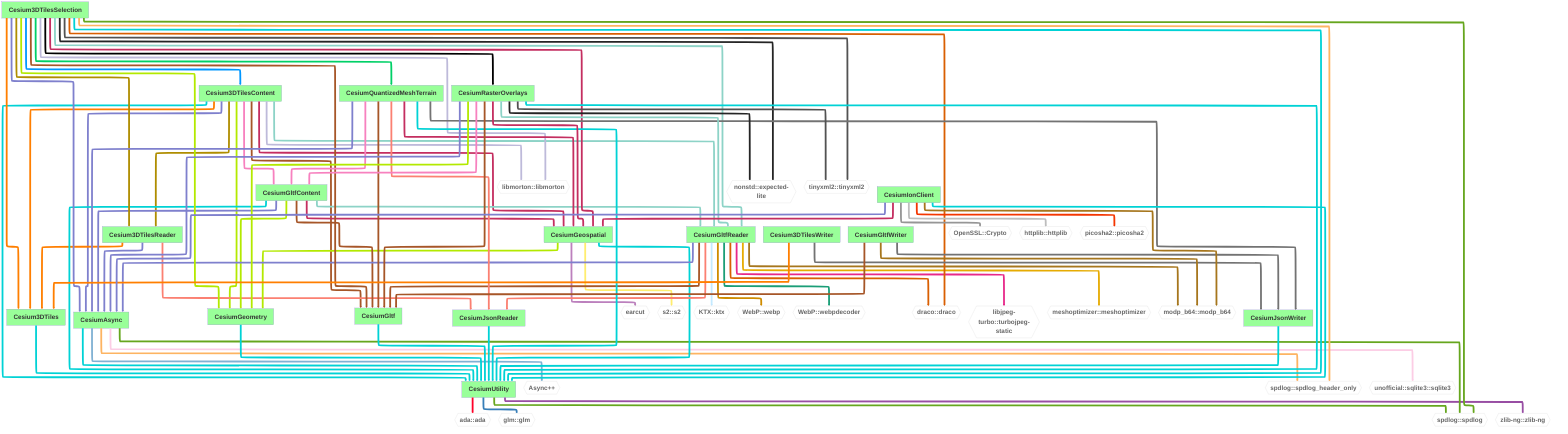 ---
comment: This file was generated by dep-graph-gen. DO NOT EDIT THIS FILE!
config:
  layout: elk

---
graph TD
  classDef dependencyNode fill:#fff,stroke:#ccc,color:#666,font-weight:bold,font-size:28px
  classDef libraryNode fill:#9f9,font-weight:bold,font-size:28px
  CesiumUtility[CesiumUtility] --> ada_ada{{ada::ada}}
  CesiumUtility[CesiumUtility] --> glm_glm{{glm::glm}}
  CesiumUtility[CesiumUtility] --> spdlog_spdlog{{spdlog::spdlog}}
  CesiumUtility[CesiumUtility] --> zlib-ng_zlib-ng{{zlib-ng::zlib-ng}}
  Cesium3DTiles[Cesium3DTiles] --> CesiumUtility[CesiumUtility]
  Cesium3DTilesContent[Cesium3DTilesContent] --> Cesium3DTiles[Cesium3DTiles]
  Cesium3DTilesContent[Cesium3DTilesContent] --> Cesium3DTilesReader[Cesium3DTilesReader]
  Cesium3DTilesContent[Cesium3DTilesContent] --> CesiumAsync[CesiumAsync]
  Cesium3DTilesContent[Cesium3DTilesContent] --> CesiumGeometry[CesiumGeometry]
  Cesium3DTilesContent[Cesium3DTilesContent] --> CesiumGeospatial[CesiumGeospatial]
  Cesium3DTilesContent[Cesium3DTilesContent] --> CesiumGltf[CesiumGltf]
  Cesium3DTilesContent[Cesium3DTilesContent] --> CesiumGltfContent[CesiumGltfContent]
  Cesium3DTilesContent[Cesium3DTilesContent] --> CesiumGltfReader[CesiumGltfReader]
  Cesium3DTilesContent[Cesium3DTilesContent] --> CesiumUtility[CesiumUtility]
  Cesium3DTilesContent[Cesium3DTilesContent] --> libmorton_libmorton{{libmorton::libmorton}}
  Cesium3DTilesReader[Cesium3DTilesReader] --> Cesium3DTiles[Cesium3DTiles]
  Cesium3DTilesReader[Cesium3DTilesReader] --> CesiumAsync[CesiumAsync]
  Cesium3DTilesReader[Cesium3DTilesReader] --> CesiumJsonReader[CesiumJsonReader]
  CesiumAsync[CesiumAsync] --> Async_{{Async++}}
  CesiumAsync[CesiumAsync] --> CesiumUtility[CesiumUtility]
  CesiumAsync[CesiumAsync] --> spdlog_spdlog{{spdlog::spdlog}}
  CesiumAsync[CesiumAsync] --> spdlog_spdlog_header_only{{spdlog::spdlog_header_only}}
  CesiumAsync[CesiumAsync] --> unofficial_sqlite3_sqlite3{{unofficial::sqlite3::sqlite3}}
  CesiumJsonReader[CesiumJsonReader] --> CesiumUtility[CesiumUtility]
  CesiumGeometry[CesiumGeometry] --> CesiumUtility[CesiumUtility]
  CesiumGeospatial[CesiumGeospatial] --> CesiumGeometry[CesiumGeometry]
  CesiumGeospatial[CesiumGeospatial] --> CesiumUtility[CesiumUtility]
  CesiumGeospatial[CesiumGeospatial] --> earcut{{earcut}}
  CesiumGeospatial[CesiumGeospatial] --> s2_s2{{s2::s2}}
  CesiumGltf[CesiumGltf] --> CesiumUtility[CesiumUtility]
  CesiumGltfContent[CesiumGltfContent] --> CesiumAsync[CesiumAsync]
  CesiumGltfContent[CesiumGltfContent] --> CesiumGeometry[CesiumGeometry]
  CesiumGltfContent[CesiumGltfContent] --> CesiumGeospatial[CesiumGeospatial]
  CesiumGltfContent[CesiumGltfContent] --> CesiumGltf[CesiumGltf]
  CesiumGltfContent[CesiumGltfContent] --> CesiumGltfReader[CesiumGltfReader]
  CesiumGltfContent[CesiumGltfContent] --> CesiumUtility[CesiumUtility]
  CesiumGltfReader[CesiumGltfReader] --> CesiumAsync[CesiumAsync]
  CesiumGltfReader[CesiumGltfReader] --> CesiumGltf[CesiumGltf]
  CesiumGltfReader[CesiumGltfReader] --> CesiumJsonReader[CesiumJsonReader]
  CesiumGltfReader[CesiumGltfReader] --> KTX_ktx{{KTX::ktx}}
  CesiumGltfReader[CesiumGltfReader] --> WebP_webp{{WebP::webp}}
  CesiumGltfReader[CesiumGltfReader] --> WebP_webpdecoder{{WebP::webpdecoder}}
  CesiumGltfReader[CesiumGltfReader] --> draco_draco{{draco::draco}}
  CesiumGltfReader[CesiumGltfReader] --> libjpeg-turbo_turbojpeg-static{{libjpeg-turbo::turbojpeg-static}}
  CesiumGltfReader[CesiumGltfReader] --> meshoptimizer_meshoptimizer{{meshoptimizer::meshoptimizer}}
  CesiumGltfReader[CesiumGltfReader] --> modp_b64_modp_b64{{modp_b64::modp_b64}}
  Cesium3DTilesSelection[Cesium3DTilesSelection] --> Cesium3DTiles[Cesium3DTiles]
  Cesium3DTilesSelection[Cesium3DTilesSelection] --> Cesium3DTilesContent[Cesium3DTilesContent]
  Cesium3DTilesSelection[Cesium3DTilesSelection] --> Cesium3DTilesReader[Cesium3DTilesReader]
  Cesium3DTilesSelection[Cesium3DTilesSelection] --> CesiumAsync[CesiumAsync]
  Cesium3DTilesSelection[Cesium3DTilesSelection] --> CesiumGeometry[CesiumGeometry]
  Cesium3DTilesSelection[Cesium3DTilesSelection] --> CesiumGeospatial[CesiumGeospatial]
  Cesium3DTilesSelection[Cesium3DTilesSelection] --> CesiumGltf[CesiumGltf]
  Cesium3DTilesSelection[Cesium3DTilesSelection] --> CesiumGltfReader[CesiumGltfReader]
  Cesium3DTilesSelection[Cesium3DTilesSelection] --> CesiumQuantizedMeshTerrain[CesiumQuantizedMeshTerrain]
  Cesium3DTilesSelection[Cesium3DTilesSelection] --> CesiumRasterOverlays[CesiumRasterOverlays]
  Cesium3DTilesSelection[Cesium3DTilesSelection] --> CesiumUtility[CesiumUtility]
  Cesium3DTilesSelection[Cesium3DTilesSelection] --> draco_draco{{draco::draco}}
  Cesium3DTilesSelection[Cesium3DTilesSelection] --> libmorton_libmorton{{libmorton::libmorton}}
  Cesium3DTilesSelection[Cesium3DTilesSelection] --> nonstd_expected-lite{{nonstd::expected-lite}}
  Cesium3DTilesSelection[Cesium3DTilesSelection] --> spdlog_spdlog{{spdlog::spdlog}}
  Cesium3DTilesSelection[Cesium3DTilesSelection] --> spdlog_spdlog_header_only{{spdlog::spdlog_header_only}}
  Cesium3DTilesSelection[Cesium3DTilesSelection] --> tinyxml2_tinyxml2{{tinyxml2::tinyxml2}}
  CesiumQuantizedMeshTerrain[CesiumQuantizedMeshTerrain] --> CesiumAsync[CesiumAsync]
  CesiumQuantizedMeshTerrain[CesiumQuantizedMeshTerrain] --> CesiumGeospatial[CesiumGeospatial]
  CesiumQuantizedMeshTerrain[CesiumQuantizedMeshTerrain] --> CesiumGltf[CesiumGltf]
  CesiumQuantizedMeshTerrain[CesiumQuantizedMeshTerrain] --> CesiumGltfContent[CesiumGltfContent]
  CesiumQuantizedMeshTerrain[CesiumQuantizedMeshTerrain] --> CesiumJsonReader[CesiumJsonReader]
  CesiumQuantizedMeshTerrain[CesiumQuantizedMeshTerrain] --> CesiumJsonWriter[CesiumJsonWriter]
  CesiumQuantizedMeshTerrain[CesiumQuantizedMeshTerrain] --> CesiumUtility[CesiumUtility]
  CesiumJsonWriter[CesiumJsonWriter] --> CesiumUtility[CesiumUtility]
  CesiumRasterOverlays[CesiumRasterOverlays] --> CesiumAsync[CesiumAsync]
  CesiumRasterOverlays[CesiumRasterOverlays] --> CesiumGeometry[CesiumGeometry]
  CesiumRasterOverlays[CesiumRasterOverlays] --> CesiumGeospatial[CesiumGeospatial]
  CesiumRasterOverlays[CesiumRasterOverlays] --> CesiumGltf[CesiumGltf]
  CesiumRasterOverlays[CesiumRasterOverlays] --> CesiumGltfContent[CesiumGltfContent]
  CesiumRasterOverlays[CesiumRasterOverlays] --> CesiumGltfReader[CesiumGltfReader]
  CesiumRasterOverlays[CesiumRasterOverlays] --> CesiumUtility[CesiumUtility]
  CesiumRasterOverlays[CesiumRasterOverlays] --> nonstd_expected-lite{{nonstd::expected-lite}}
  CesiumRasterOverlays[CesiumRasterOverlays] --> tinyxml2_tinyxml2{{tinyxml2::tinyxml2}}
  Cesium3DTilesWriter[Cesium3DTilesWriter] --> Cesium3DTiles[Cesium3DTiles]
  Cesium3DTilesWriter[Cesium3DTilesWriter] --> CesiumJsonWriter[CesiumJsonWriter]
  CesiumGltfWriter[CesiumGltfWriter] --> CesiumGltf[CesiumGltf]
  CesiumGltfWriter[CesiumGltfWriter] --> CesiumJsonWriter[CesiumJsonWriter]
  CesiumGltfWriter[CesiumGltfWriter] --> modp_b64_modp_b64{{modp_b64::modp_b64}}
  CesiumIonClient[CesiumIonClient] --> CesiumAsync[CesiumAsync]
  CesiumIonClient[CesiumIonClient] --> CesiumGeospatial[CesiumGeospatial]
  CesiumIonClient[CesiumIonClient] --> CesiumUtility[CesiumUtility]
  CesiumIonClient[CesiumIonClient] --> OpenSSL_Crypto{{OpenSSL::Crypto}}
  CesiumIonClient[CesiumIonClient] --> httplib_httplib{{httplib::httplib}}
  CesiumIonClient[CesiumIonClient] --> modp_b64_modp_b64{{modp_b64::modp_b64}}
  CesiumIonClient[CesiumIonClient] --> picosha2_picosha2{{picosha2::picosha2}}
  class ada_ada,glm_glm,spdlog_spdlog,zlib-ng_zlib-ng,libmorton_libmorton,Async_,spdlog_spdlog_header_only,unofficial_sqlite3_sqlite3,earcut,s2_s2,KTX_ktx,WebP_webp,WebP_webpdecoder,draco_draco,libjpeg-turbo_turbojpeg-static,meshoptimizer_meshoptimizer,modp_b64_modp_b64,nonstd_expected-lite,tinyxml2_tinyxml2,OpenSSL_Crypto,httplib_httplib,picosha2_picosha2 dependencyNode
  class CesiumUtility,Cesium3DTiles,Cesium3DTilesReader,CesiumAsync,CesiumGeometry,CesiumGeospatial,CesiumGltf,CesiumGltfContent,CesiumGltfReader,Cesium3DTilesContent,CesiumJsonReader,CesiumQuantizedMeshTerrain,CesiumRasterOverlays,Cesium3DTilesSelection,CesiumJsonWriter,Cesium3DTilesWriter,CesiumGltfWriter,CesiumIonClient libraryNode
  linkStyle 0 stroke:#ff0029,stroke-width:8px
  linkStyle 1 stroke:#377eb8,stroke-width:8px
  linkStyle 2,20,60 stroke:#66a61e,stroke-width:8px
  linkStyle 3 stroke:#984ea3,stroke-width:8px
  linkStyle 4,13,19,23,24,26,29,35,56,69,70,77,87 stroke:#00d2d5,stroke-width:8px
  linkStyle 5,15,46,80 stroke:#ff7f00,stroke-width:8px
  linkStyle 6,48 stroke:#af8d00,stroke-width:8px
  linkStyle 7,16,30,36,49,63,71,85 stroke:#7f80cd,stroke-width:8px
  linkStyle 8,25,31,50,72 stroke:#b3e900,stroke-width:8px
  linkStyle 9,32,51,64,73,86 stroke:#c42e60,stroke-width:8px
  linkStyle 10,33,37,52,65,74,82 stroke:#a65628,stroke-width:8px
  linkStyle 11,66,75 stroke:#f781bf,stroke-width:8px
  linkStyle 12,34,53,76 stroke:#8dd3c7,stroke-width:8px
  linkStyle 14,58 stroke:#bebada,stroke-width:8px
  linkStyle 17,38,67 stroke:#fb8072,stroke-width:8px
  linkStyle 18 stroke:#80b1d3,stroke-width:8px
  linkStyle 21,61 stroke:#fdb462,stroke-width:8px
  linkStyle 22 stroke:#fccde5,stroke-width:8px
  linkStyle 27 stroke:#bc80bd,stroke-width:8px
  linkStyle 28 stroke:#ffed6f,stroke-width:8px
  linkStyle 39 stroke:#c4eaff,stroke-width:8px
  linkStyle 40 stroke:#cf8c00,stroke-width:8px
  linkStyle 41 stroke:#1b9e77,stroke-width:8px
  linkStyle 42,57 stroke:#d95f02,stroke-width:8px
  linkStyle 43 stroke:#e7298a,stroke-width:8px
  linkStyle 44 stroke:#e6ab02,stroke-width:8px
  linkStyle 45,84,90 stroke:#a6761d,stroke-width:8px
  linkStyle 47 stroke:#0097ff,stroke-width:8px
  linkStyle 54 stroke:#00d067,stroke-width:8px
  linkStyle 55 stroke:#000000,stroke-width:8px
  linkStyle 59,78 stroke:#252525,stroke-width:8px
  linkStyle 62,79 stroke:#525252,stroke-width:8px
  linkStyle 68,81,83 stroke:#737373,stroke-width:8px
  linkStyle 88 stroke:#969696,stroke-width:8px
  linkStyle 89 stroke:#bdbdbd,stroke-width:8px
  linkStyle 91 stroke:#f43600,stroke-width:8px